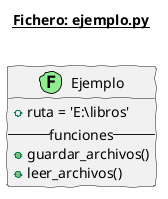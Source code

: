 @startuml
skinparam handwritten true
title __Fichero: ejemplo.py__\n

class Ejemplo <<(F,lightgreen)>> {
+ruta = 'E:\\libros'
-- funciones --
+guardar_archivos()
+leer_archivos()
}

@enduml